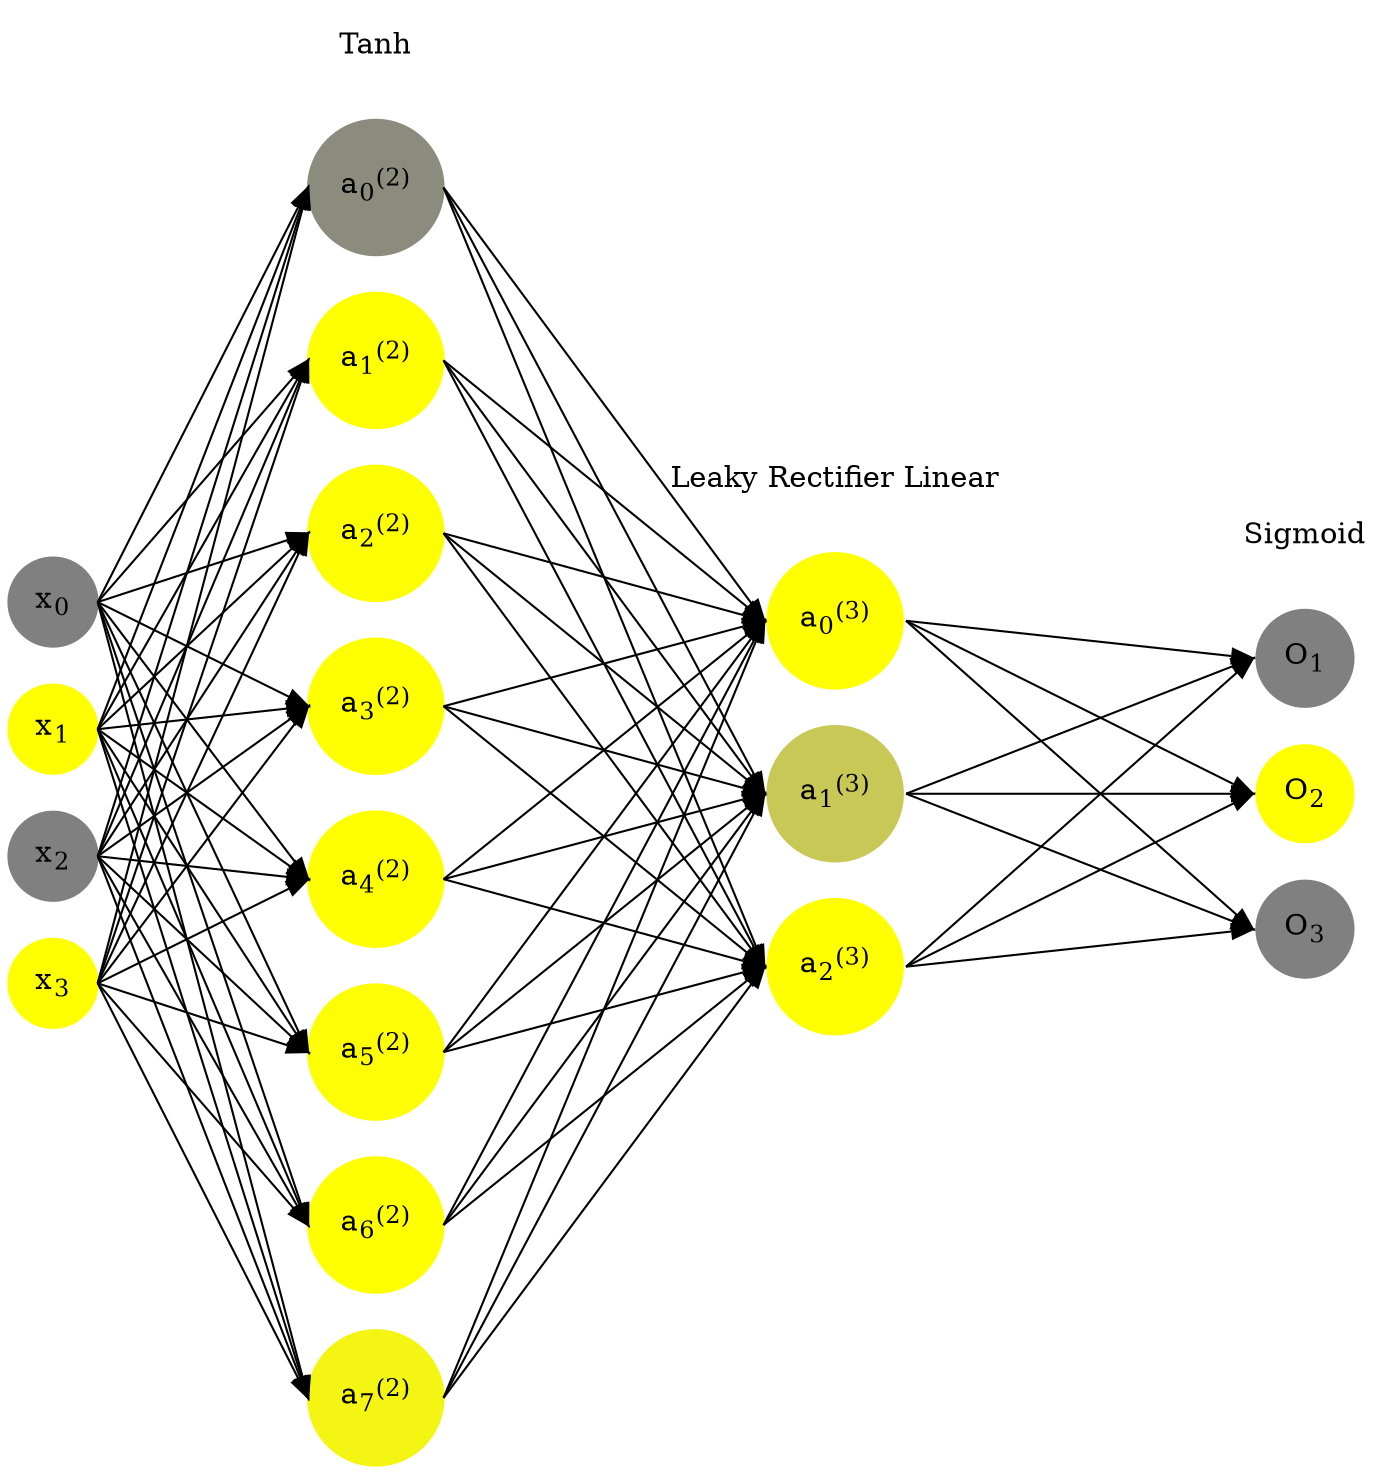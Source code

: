 digraph G {
	rankdir = LR;
	splines=false;
	edge[style=invis];
	ranksep= 1.4;
	{
	node [shape=circle, color="0.1667, 0.0, 0.5", style=filled, fillcolor="0.1667, 0.0, 0.5"];
	x0 [label=<x<sub>0</sub>>];
	}
	{
	node [shape=circle, color="0.1667, 1.0, 1.0", style=filled, fillcolor="0.1667, 1.0, 1.0"];
	x1 [label=<x<sub>1</sub>>];
	}
	{
	node [shape=circle, color="0.1667, 0.0, 0.5", style=filled, fillcolor="0.1667, 0.0, 0.5"];
	x2 [label=<x<sub>2</sub>>];
	}
	{
	node [shape=circle, color="0.1667, 1.0, 1.0", style=filled, fillcolor="0.1667, 1.0, 1.0"];
	x3 [label=<x<sub>3</sub>>];
	}
	{
	node [shape=circle, color="0.1667, 0.092968, 0.546484", style=filled, fillcolor="0.1667, 0.092968, 0.546484"];
	a02 [label=<a<sub>0</sub><sup>(2)</sup>>];
	}
	{
	node [shape=circle, color="0.1667, 0.999998, 0.999999", style=filled, fillcolor="0.1667, 0.999998, 0.999999"];
	a12 [label=<a<sub>1</sub><sup>(2)</sup>>];
	}
	{
	node [shape=circle, color="0.1667, 0.985642, 0.992821", style=filled, fillcolor="0.1667, 0.985642, 0.992821"];
	a22 [label=<a<sub>2</sub><sup>(2)</sup>>];
	}
	{
	node [shape=circle, color="0.1667, 0.997990, 0.998995", style=filled, fillcolor="0.1667, 0.997990, 0.998995"];
	a32 [label=<a<sub>3</sub><sup>(2)</sup>>];
	}
	{
	node [shape=circle, color="0.1667, 0.999728, 0.999864", style=filled, fillcolor="0.1667, 0.999728, 0.999864"];
	a42 [label=<a<sub>4</sub><sup>(2)</sup>>];
	}
	{
	node [shape=circle, color="0.1667, 0.977409, 0.988704", style=filled, fillcolor="0.1667, 0.977409, 0.988704"];
	a52 [label=<a<sub>5</sub><sup>(2)</sup>>];
	}
	{
	node [shape=circle, color="0.1667, 0.998835, 0.999418", style=filled, fillcolor="0.1667, 0.998835, 0.999418"];
	a62 [label=<a<sub>6</sub><sup>(2)</sup>>];
	}
	{
	node [shape=circle, color="0.1667, 0.916244, 0.958122", style=filled, fillcolor="0.1667, 0.916244, 0.958122"];
	a72 [label=<a<sub>7</sub><sup>(2)</sup>>];
	}
	{
	node [shape=circle, color="0.1667, 4.802148, 2.901074", style=filled, fillcolor="0.1667, 4.802148, 2.901074"];
	a03 [label=<a<sub>0</sub><sup>(3)</sup>>];
	}
	{
	node [shape=circle, color="0.1667, 0.567189, 0.783594", style=filled, fillcolor="0.1667, 0.567189, 0.783594"];
	a13 [label=<a<sub>1</sub><sup>(3)</sup>>];
	}
	{
	node [shape=circle, color="0.1667, 4.292552, 2.646276", style=filled, fillcolor="0.1667, 4.292552, 2.646276"];
	a23 [label=<a<sub>2</sub><sup>(3)</sup>>];
	}
	{
	node [shape=circle, color="0.1667, 0.0, 0.5", style=filled, fillcolor="0.1667, 0.0, 0.5"];
	O1 [label=<O<sub>1</sub>>];
	}
	{
	node [shape=circle, color="0.1667, 1.0, 1.0", style=filled, fillcolor="0.1667, 1.0, 1.0"];
	O2 [label=<O<sub>2</sub>>];
	}
	{
	node [shape=circle, color="0.1667, 0.0, 0.5", style=filled, fillcolor="0.1667, 0.0, 0.5"];
	O3 [label=<O<sub>3</sub>>];
	}
	{
	rank=same;
	x0->x1->x2->x3;
	}
	{
	rank=same;
	a02->a12->a22->a32->a42->a52->a62->a72;
	}
	{
	rank=same;
	a03->a13->a23;
	}
	{
	rank=same;
	O1->O2->O3;
	}
	l1 [shape=plaintext,label="Tanh"];
	l1->a02;
	{rank=same; l1;a02};
	l2 [shape=plaintext,label="Leaky Rectifier Linear"];
	l2->a03;
	{rank=same; l2;a03};
	l3 [shape=plaintext,label="Sigmoid"];
	l3->O1;
	{rank=same; l3;O1};
edge[style=solid, tailport=e, headport=w];
	{x0;x1;x2;x3} -> {a02;a12;a22;a32;a42;a52;a62;a72};
	{a02;a12;a22;a32;a42;a52;a62;a72} -> {a03;a13;a23};
	{a03;a13;a23} -> {O1,O2,O3};
}